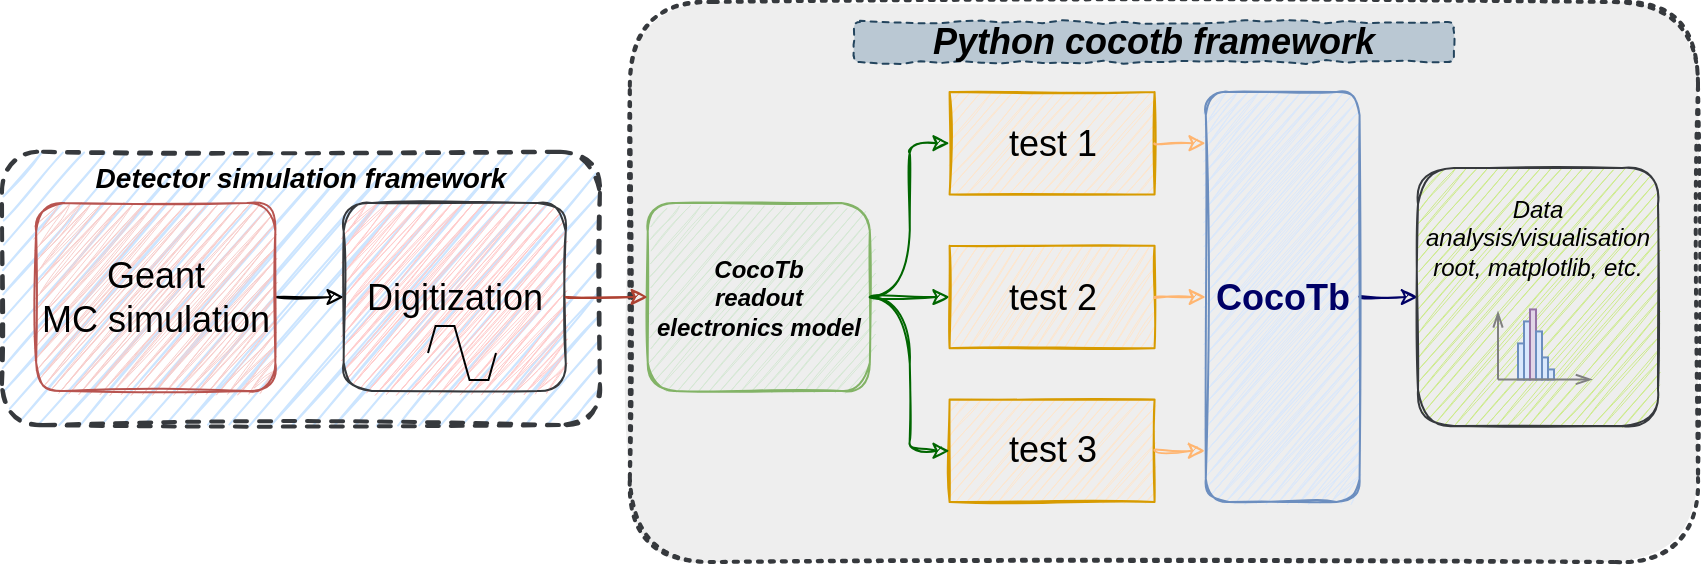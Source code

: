 <mxfile version="14.5.1" type="device"><diagram id="_tuAaa8xv-da1beCJfA3" name="Page-1"><mxGraphModel dx="1177" dy="708" grid="1" gridSize="10" guides="1" tooltips="1" connect="1" arrows="1" fold="1" page="1" pageScale="1" pageWidth="850" pageHeight="1100" math="0" shadow="0"><root><mxCell id="0"/><mxCell id="1" parent="0"/><mxCell id="7EKUIgExIE7f0tFYNXT--36" value="" style="rounded=1;whiteSpace=wrap;html=1;shadow=0;glass=0;dashed=1;sketch=1;hachureAngle=-33;simplification=0;sketchStyle=rough;strokeWidth=2;dashPattern=1 2;strokeColor=#36393d;fillStyle=solid;imageAspect=1;fillColor=#eeeeee;" vertex="1" parent="1"><mxGeometry x="335.92" y="160" width="534.08" height="280" as="geometry"/></mxCell><mxCell id="7EKUIgExIE7f0tFYNXT--3" value="" style="rounded=1;whiteSpace=wrap;html=1;fillColor=#cce5ff;sketch=1;dashed=1;strokeWidth=2;strokeColor=#36393d;" vertex="1" parent="1"><mxGeometry x="22" y="234.896" width="298.958" height="136.667" as="geometry"/></mxCell><mxCell id="7EKUIgExIE7f0tFYNXT--2" value="&lt;font style=&quot;font-size: 18px&quot;&gt;Digitization&lt;/font&gt;" style="rounded=1;whiteSpace=wrap;html=1;sketch=1;fillColor=#ffcccc;strokeColor=#36393d;fillStyle=zigzag;" vertex="1" parent="1"><mxGeometry x="192.833" y="260.521" width="111.041" height="93.958" as="geometry"/></mxCell><mxCell id="7EKUIgExIE7f0tFYNXT--10" style="edgeStyle=orthogonalEdgeStyle;rounded=0;orthogonalLoop=1;jettySize=auto;html=1;exitX=1;exitY=0.5;exitDx=0;exitDy=0;entryX=0;entryY=0.5;entryDx=0;entryDy=0;sketch=1;" edge="1" parent="1" source="7EKUIgExIE7f0tFYNXT--1" target="7EKUIgExIE7f0tFYNXT--2"><mxGeometry x="22" y="205" as="geometry"/></mxCell><mxCell id="7EKUIgExIE7f0tFYNXT--4" value="&lt;b&gt;&lt;font style=&quot;font-size: 14px&quot;&gt;&lt;i&gt;Detector simulation framework&lt;/i&gt;&lt;/font&gt;&lt;/b&gt;" style="text;html=1;strokeColor=none;fillColor=none;align=center;verticalAlign=middle;whiteSpace=wrap;rounded=0;sketch=0;" vertex="1" parent="1"><mxGeometry x="58.98" y="239.17" width="225" height="17.08" as="geometry"/></mxCell><mxCell id="7EKUIgExIE7f0tFYNXT--5" value="&lt;font style=&quot;font-size: 12px&quot;&gt;&lt;i&gt;&lt;b&gt;CocoTb&lt;br&gt;readout electronics model&lt;/b&gt;&lt;/i&gt;&lt;/font&gt;" style="rounded=1;whiteSpace=wrap;html=1;fillColor=#d5e8d4;strokeColor=#82b366;sketch=1;" vertex="1" parent="1"><mxGeometry x="344.874" y="260.521" width="111.041" height="93.958" as="geometry"/></mxCell><mxCell id="7EKUIgExIE7f0tFYNXT--11" style="edgeStyle=orthogonalEdgeStyle;orthogonalLoop=1;jettySize=auto;html=1;exitX=1;exitY=0.5;exitDx=0;exitDy=0;entryX=0;entryY=0.5;entryDx=0;entryDy=0;sketch=1;curved=1;strokeColor=#ae4132;fillColor=#fad9d5;" edge="1" parent="1" source="7EKUIgExIE7f0tFYNXT--2" target="7EKUIgExIE7f0tFYNXT--5"><mxGeometry x="22" y="205" as="geometry"/></mxCell><mxCell id="7EKUIgExIE7f0tFYNXT--6" value="&lt;font style=&quot;font-size: 18px&quot;&gt;test 1&lt;/font&gt;" style="rounded=0;whiteSpace=wrap;html=1;fillColor=#ffe6cc;strokeColor=#d79b00;sketch=1;" vertex="1" parent="1"><mxGeometry x="495.791" y="205" width="102.5" height="51.25" as="geometry"/></mxCell><mxCell id="7EKUIgExIE7f0tFYNXT--12" style="edgeStyle=orthogonalEdgeStyle;orthogonalLoop=1;jettySize=auto;html=1;exitX=1;exitY=0.5;exitDx=0;exitDy=0;entryX=0;entryY=0.5;entryDx=0;entryDy=0;sketch=1;curved=1;strokeColor=#006600;" edge="1" parent="1" source="7EKUIgExIE7f0tFYNXT--5" target="7EKUIgExIE7f0tFYNXT--6"><mxGeometry x="22" y="205" as="geometry"/></mxCell><mxCell id="7EKUIgExIE7f0tFYNXT--7" value="&lt;font style=&quot;font-size: 18px&quot;&gt;test 2&lt;/font&gt;" style="rounded=0;whiteSpace=wrap;html=1;fillColor=#ffe6cc;strokeColor=#d79b00;sketch=1;absoluteArcSize=0;portConstraintRotation=0;perimeter=rectanglePerimeter;fixDash=0;hachureAngle=-33;simplification=0;fillStyle=auto;" vertex="1" parent="1"><mxGeometry x="495.791" y="281.875" width="102.5" height="51.25" as="geometry"/></mxCell><mxCell id="7EKUIgExIE7f0tFYNXT--14" style="edgeStyle=orthogonalEdgeStyle;orthogonalLoop=1;jettySize=auto;html=1;exitX=1;exitY=0.5;exitDx=0;exitDy=0;entryX=0;entryY=0.5;entryDx=0;entryDy=0;sketch=1;curved=1;strokeColor=#006600;" edge="1" parent="1" source="7EKUIgExIE7f0tFYNXT--5" target="7EKUIgExIE7f0tFYNXT--7"><mxGeometry x="22" y="205" as="geometry"/></mxCell><mxCell id="7EKUIgExIE7f0tFYNXT--8" value="&lt;font style=&quot;font-size: 18px&quot;&gt;test 3&lt;/font&gt;" style="rounded=0;whiteSpace=wrap;html=1;fillColor=#ffe6cc;strokeColor=#d79b00;sketch=1;" vertex="1" parent="1"><mxGeometry x="495.791" y="358.75" width="102.5" height="51.25" as="geometry"/></mxCell><mxCell id="7EKUIgExIE7f0tFYNXT--15" style="edgeStyle=orthogonalEdgeStyle;orthogonalLoop=1;jettySize=auto;html=1;exitX=1;exitY=0.5;exitDx=0;exitDy=0;entryX=0;entryY=0.5;entryDx=0;entryDy=0;sketch=1;curved=1;strokeColor=#006600;" edge="1" parent="1" source="7EKUIgExIE7f0tFYNXT--5" target="7EKUIgExIE7f0tFYNXT--8"><mxGeometry x="22" y="205" as="geometry"/></mxCell><mxCell id="7EKUIgExIE7f0tFYNXT--21" style="edgeStyle=orthogonalEdgeStyle;orthogonalLoop=1;jettySize=auto;html=1;exitX=1;exitY=0.5;exitDx=0;exitDy=0;entryX=0;entryY=0.5;entryDx=0;entryDy=0;sketch=1;curved=1;strokeColor=#000066;" edge="1" parent="1" source="7EKUIgExIE7f0tFYNXT--9" target="7EKUIgExIE7f0tFYNXT--20"><mxGeometry relative="1" as="geometry"/></mxCell><mxCell id="7EKUIgExIE7f0tFYNXT--9" value="&lt;font style=&quot;font-size: 18px&quot; color=&quot;#000066&quot;&gt;&lt;b&gt;CocoTb&lt;/b&gt;&lt;/font&gt;" style="rounded=1;whiteSpace=wrap;html=1;fillColor=#dae8fc;strokeColor=#6c8ebf;glass=0;sketch=1;fillStyle=zigzag;" vertex="1" parent="1"><mxGeometry x="623.915" y="205" width="76.875" height="205" as="geometry"/></mxCell><mxCell id="7EKUIgExIE7f0tFYNXT--16" style="edgeStyle=orthogonalEdgeStyle;orthogonalLoop=1;jettySize=auto;html=1;exitX=1;exitY=0.5;exitDx=0;exitDy=0;entryX=-0.002;entryY=0.121;entryDx=0;entryDy=0;entryPerimeter=0;sketch=1;curved=1;strokeColor=#FFB570;" edge="1" parent="1" source="7EKUIgExIE7f0tFYNXT--6" target="7EKUIgExIE7f0tFYNXT--9"><mxGeometry x="26" y="205" as="geometry"/></mxCell><mxCell id="7EKUIgExIE7f0tFYNXT--17" style="edgeStyle=orthogonalEdgeStyle;orthogonalLoop=1;jettySize=auto;html=1;exitX=1;exitY=0.5;exitDx=0;exitDy=0;entryX=0;entryY=0.5;entryDx=0;entryDy=0;sketch=1;curved=1;strokeColor=#FFB570;" edge="1" parent="1" source="7EKUIgExIE7f0tFYNXT--7" target="7EKUIgExIE7f0tFYNXT--9"><mxGeometry x="26" y="205" as="geometry"/></mxCell><mxCell id="7EKUIgExIE7f0tFYNXT--18" style="edgeStyle=orthogonalEdgeStyle;orthogonalLoop=1;jettySize=auto;html=1;exitX=1;exitY=0.5;exitDx=0;exitDy=0;entryX=-0.005;entryY=0.878;entryDx=0;entryDy=0;entryPerimeter=0;sketch=1;curved=1;strokeColor=#FFB570;" edge="1" parent="1" source="7EKUIgExIE7f0tFYNXT--8" target="7EKUIgExIE7f0tFYNXT--9"><mxGeometry x="26" y="205" as="geometry"/></mxCell><mxCell id="7EKUIgExIE7f0tFYNXT--20" value="&lt;div&gt;&lt;i&gt;Data analysis/visualisation&lt;/i&gt;&lt;/div&gt;&lt;i&gt;&lt;div&gt;&lt;i&gt;root, matplotlib, etc.&lt;/i&gt;&lt;/div&gt;&lt;/i&gt;" style="rounded=1;whiteSpace=wrap;html=1;fillColor=#cdeb8b;strokeColor=#36393d;shadow=0;sketch=1;glass=0;align=center;movableLabel=1;container=1;" vertex="1" parent="1"><mxGeometry x="730" y="243" width="120" height="129" as="geometry"><mxRectangle x="730" y="243" width="170" height="30" as="alternateBounds"/><mxPoint y="-30" as="offset"/></mxGeometry></mxCell><mxCell id="7EKUIgExIE7f0tFYNXT--32" value="" style="group;fontStyle=4" vertex="1" connectable="0" parent="7EKUIgExIE7f0tFYNXT--20"><mxGeometry x="40" y="70.72" width="47" height="35" as="geometry"/></mxCell><mxCell id="7EKUIgExIE7f0tFYNXT--23" value="" style="endArrow=openThin;html=1;endFill=0;strokeColor=#808080;fontStyle=4" edge="1" parent="7EKUIgExIE7f0tFYNXT--32"><mxGeometry width="50" height="50" relative="1" as="geometry"><mxPoint y="35" as="sourcePoint"/><mxPoint y="1" as="targetPoint"/></mxGeometry></mxCell><mxCell id="7EKUIgExIE7f0tFYNXT--26" value="" style="rounded=0;whiteSpace=wrap;html=1;strokeColor=#6c8ebf;fillColor=#dae8fc;fontStyle=4" vertex="1" parent="7EKUIgExIE7f0tFYNXT--32"><mxGeometry x="10" y="17" width="3" height="18" as="geometry"/></mxCell><mxCell id="7EKUIgExIE7f0tFYNXT--27" value="" style="rounded=0;whiteSpace=wrap;html=1;strokeColor=#6c8ebf;fillColor=#dae8fc;fontStyle=4" vertex="1" parent="7EKUIgExIE7f0tFYNXT--32"><mxGeometry x="13" y="6" width="3" height="29" as="geometry"/></mxCell><mxCell id="7EKUIgExIE7f0tFYNXT--28" value="" style="rounded=0;whiteSpace=wrap;html=1;fillColor=#e1d5e7;strokeColor=#9673a6;fontStyle=4" vertex="1" parent="7EKUIgExIE7f0tFYNXT--32"><mxGeometry x="16" width="3" height="35" as="geometry"/></mxCell><mxCell id="7EKUIgExIE7f0tFYNXT--29" value="" style="rounded=0;whiteSpace=wrap;html=1;fillColor=#dae8fc;strokeColor=#6c8ebf;fontStyle=4" vertex="1" parent="7EKUIgExIE7f0tFYNXT--32"><mxGeometry x="19" y="11" width="3" height="24" as="geometry"/></mxCell><mxCell id="7EKUIgExIE7f0tFYNXT--30" value="" style="rounded=0;whiteSpace=wrap;html=1;fillColor=#dae8fc;strokeColor=#6c8ebf;fontStyle=4" vertex="1" parent="7EKUIgExIE7f0tFYNXT--32"><mxGeometry x="22" y="24" width="3" height="11" as="geometry"/></mxCell><mxCell id="7EKUIgExIE7f0tFYNXT--31" value="" style="rounded=0;whiteSpace=wrap;html=1;fillColor=#dae8fc;strokeColor=#6c8ebf;fontStyle=4" vertex="1" parent="7EKUIgExIE7f0tFYNXT--32"><mxGeometry x="25" y="30" width="3" height="5" as="geometry"/></mxCell><mxCell id="7EKUIgExIE7f0tFYNXT--24" value="" style="endArrow=none;html=1;startArrow=openThin;startFill=0;strokeColor=#808080;fontStyle=4" edge="1" parent="7EKUIgExIE7f0tFYNXT--32"><mxGeometry width="50" height="50" relative="1" as="geometry"><mxPoint x="47" y="35" as="sourcePoint"/><mxPoint y="35" as="targetPoint"/></mxGeometry></mxCell><mxCell id="7EKUIgExIE7f0tFYNXT--22" value="" style="pointerEvents=1;verticalLabelPosition=bottom;shadow=0;dashed=0;align=center;html=1;verticalAlign=top;shape=mxgraph.electrical.waveforms.slow_square_wave;fillColor=none;" vertex="1" parent="1"><mxGeometry x="235" y="322" width="34" height="27" as="geometry"/></mxCell><mxCell id="7EKUIgExIE7f0tFYNXT--37" value="&lt;font style=&quot;font-size: 18px&quot;&gt;&lt;i&gt;&lt;b&gt;Python cocotb framework&lt;/b&gt;&lt;/i&gt;&lt;/font&gt;" style="text;html=1;strokeColor=#23445d;fillColor=#bac8d3;align=center;verticalAlign=middle;whiteSpace=wrap;rounded=1;shadow=0;glass=0;dashed=1;sketch=1;hachureAngle=-33;simplification=0;sketchStyle=comic;fillStyle=hachure;" vertex="1" parent="1"><mxGeometry x="447.96" y="170" width="300" height="20" as="geometry"/></mxCell><mxCell id="7EKUIgExIE7f0tFYNXT--1" value="&lt;font style=&quot;font-size: 18px&quot;&gt;Geant&lt;br&gt;MC simulation&lt;/font&gt;" style="rounded=1;whiteSpace=wrap;html=1;sketch=1;fillColor=#f8cecc;strokeColor=#b85450;fillStyle=zigzag;" vertex="1" parent="1"><mxGeometry x="39.083" y="260.521" width="119.583" height="93.958" as="geometry"/></mxCell></root></mxGraphModel></diagram></mxfile>